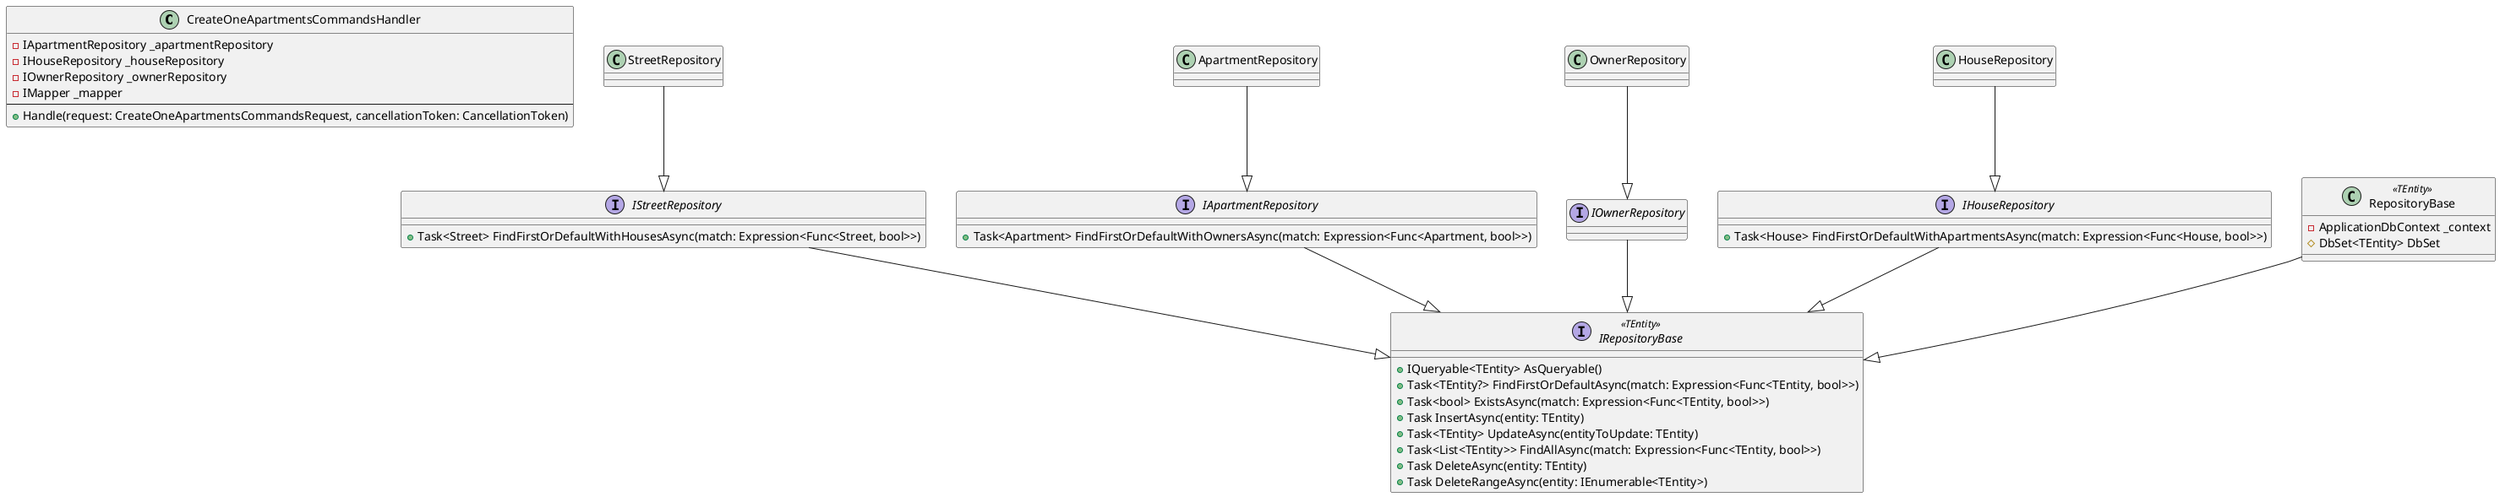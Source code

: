 @startuml
'https://plantuml.com/class-diagram

class CreateOneApartmentsCommandsHandler {
    - IApartmentRepository _apartmentRepository
    - IHouseRepository _houseRepository
    - IOwnerRepository _ownerRepository
    - IMapper _mapper
    --
    + Handle(request: CreateOneApartmentsCommandsRequest, cancellationToken: CancellationToken)
}

StreetRepository --|> IStreetRepository
IStreetRepository --|> IRepositoryBase

interface IStreetRepository {
    + Task<Street> FindFirstOrDefaultWithHousesAsync(match: Expression<Func<Street, bool>>)
}

class StreetRepository {
}

ApartmentRepository --|> IApartmentRepository
IApartmentRepository --|> IRepositoryBase

interface IApartmentRepository {
    + Task<Apartment> FindFirstOrDefaultWithOwnersAsync(match: Expression<Func<Apartment, bool>>)
}

class ApartmentRepository {
}

OwnerRepository --|> IOwnerRepository
IOwnerRepository --|> IRepositoryBase

interface IOwnerRepository {
}

class OwnerRepository {
}

HouseRepository --|> IHouseRepository
IHouseRepository --|> IRepositoryBase

interface IHouseRepository {
    + Task<House> FindFirstOrDefaultWithApartmentsAsync(match: Expression<Func<House, bool>>)
}

class HouseRepository {
}

RepositoryBase --|> IRepositoryBase

interface IRepositoryBase<<TEntity>> {
    + IQueryable<TEntity> AsQueryable()
        + Task<TEntity?> FindFirstOrDefaultAsync(match: Expression<Func<TEntity, bool>>)
        + Task<bool> ExistsAsync(match: Expression<Func<TEntity, bool>>)
        + Task InsertAsync(entity: TEntity)
        + Task<TEntity> UpdateAsync(entityToUpdate: TEntity)
        + Task<List<TEntity>> FindAllAsync(match: Expression<Func<TEntity, bool>>)
        + Task DeleteAsync(entity: TEntity)
        + Task DeleteRangeAsync(entity: IEnumerable<TEntity>)
}

class RepositoryBase<<TEntity>> {
    - ApplicationDbContext _context
    # DbSet<TEntity> DbSet
}

@enduml
